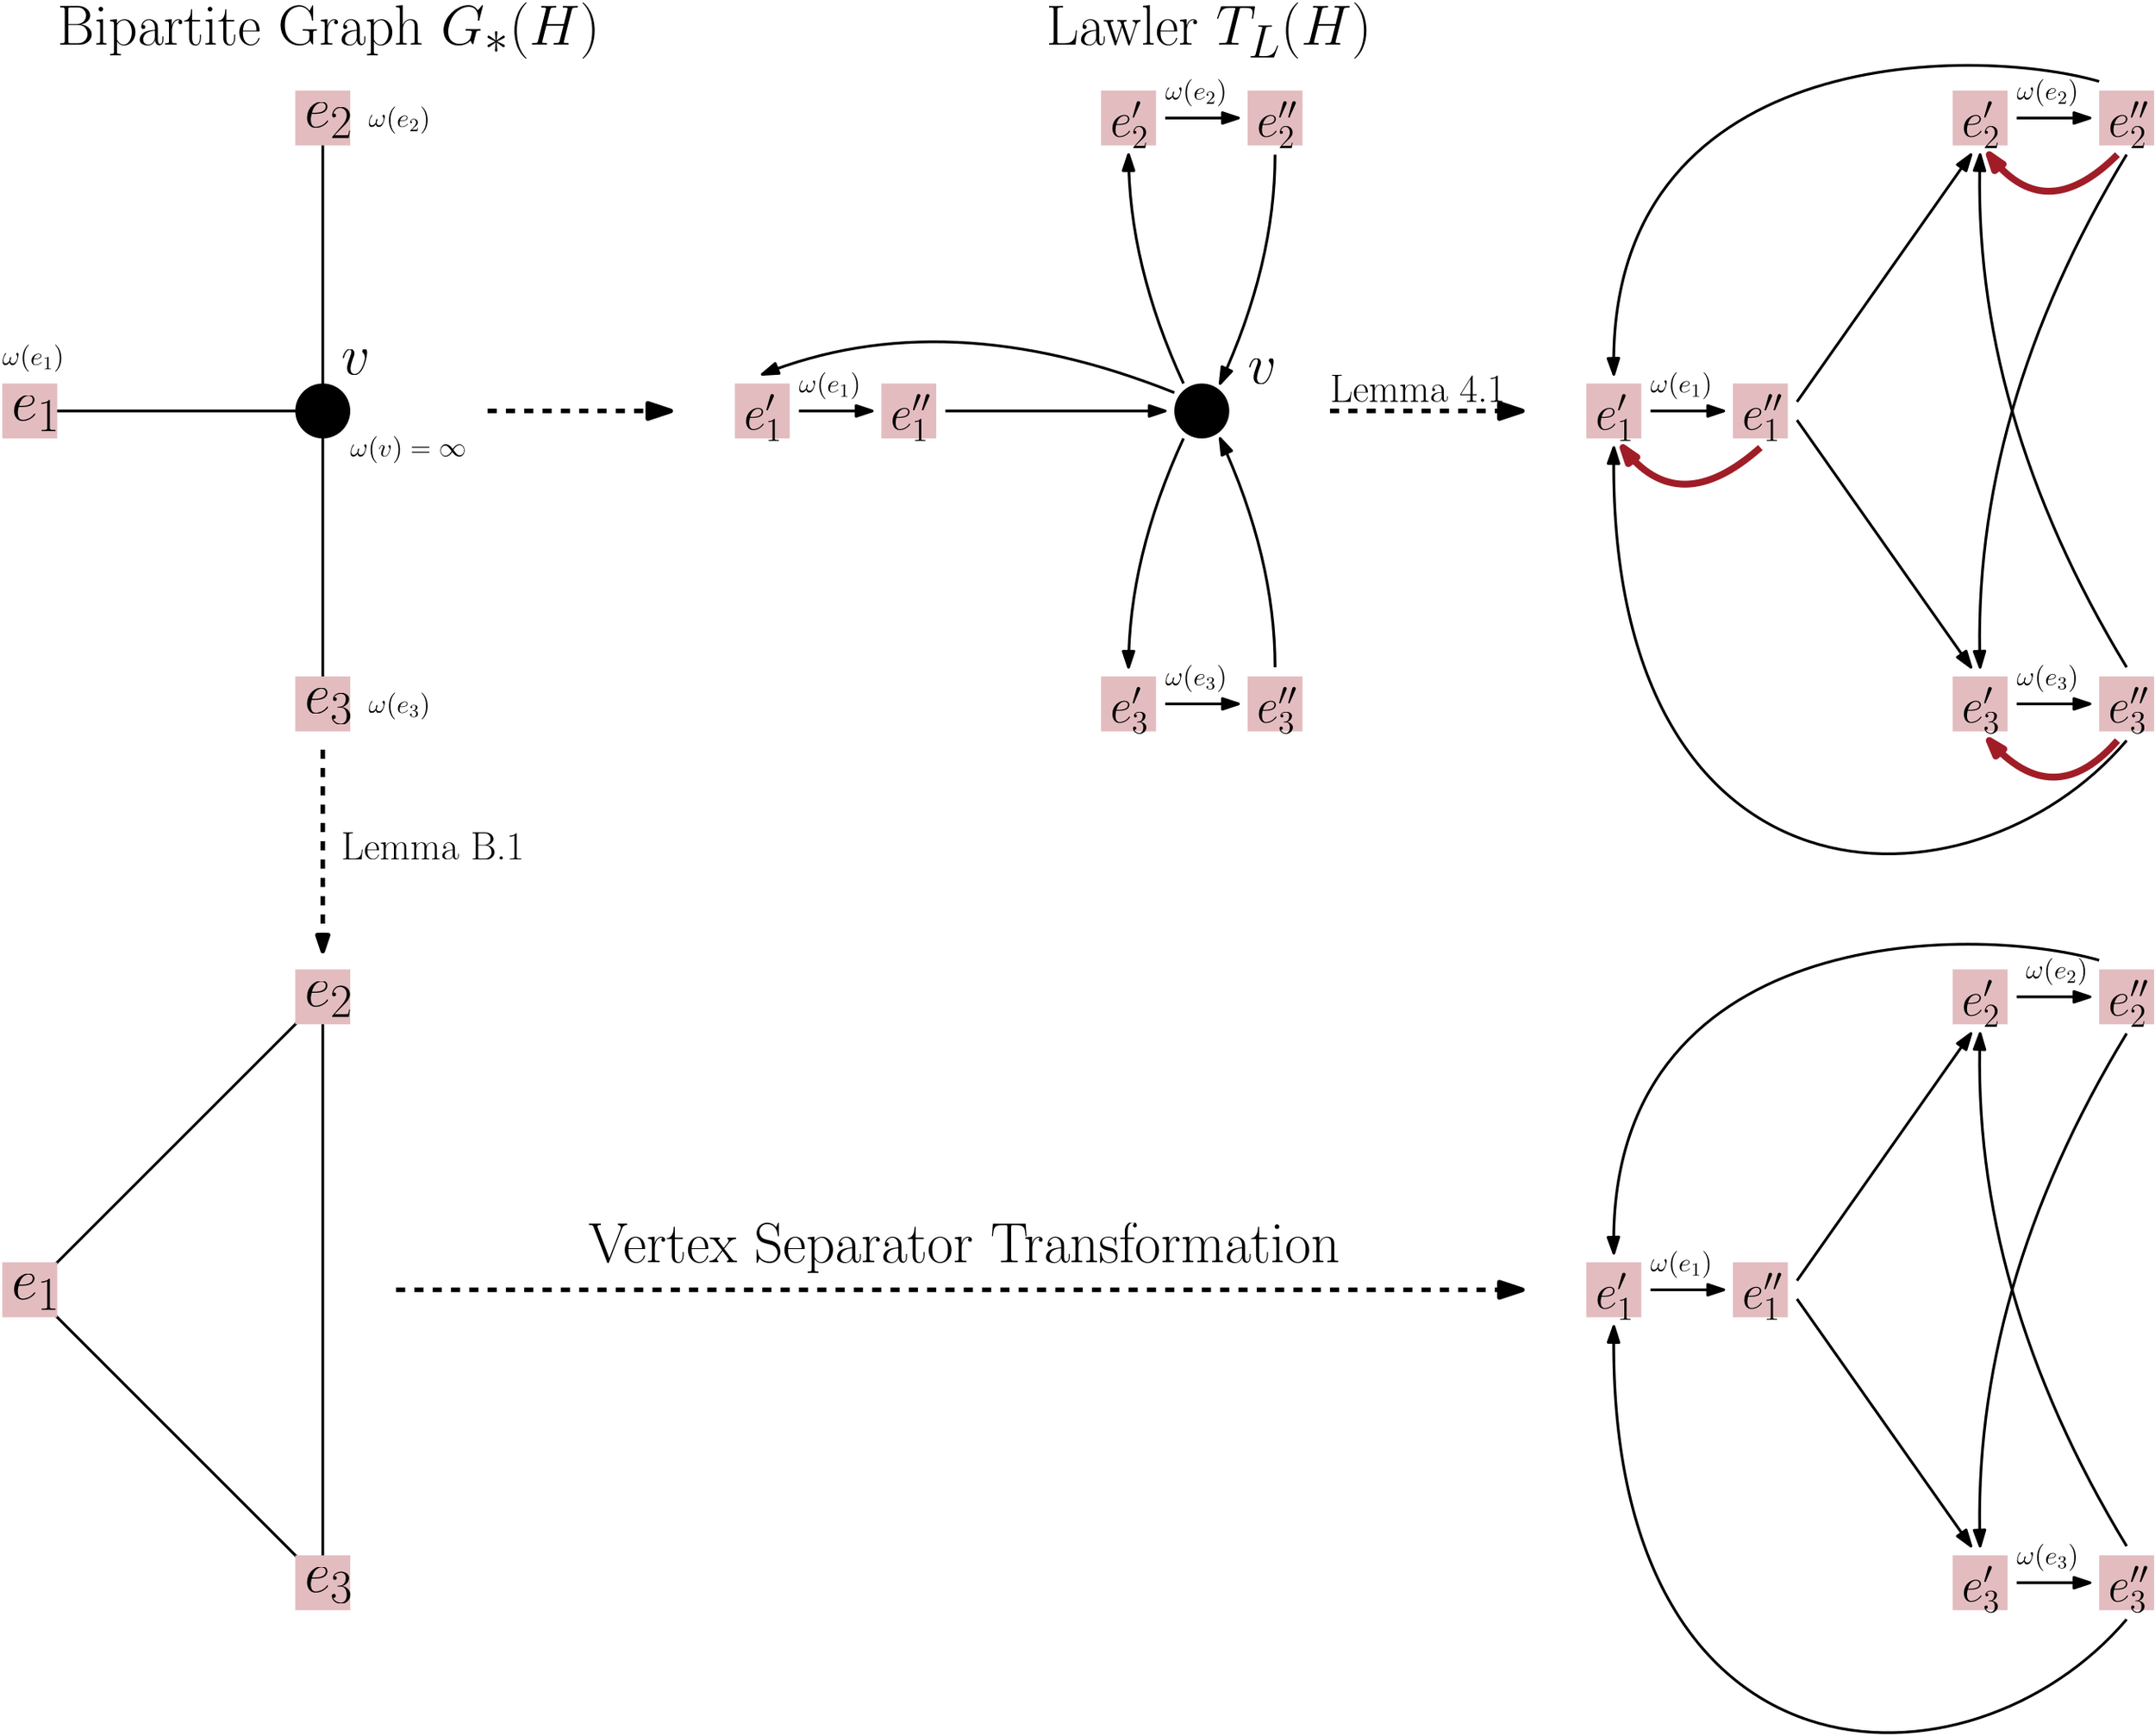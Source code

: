 <?xml version="1.0"?>
<!DOCTYPE ipe SYSTEM "ipe.dtd">
<ipe version="70107" creator="Ipe 7.1.10">
<info created="D:20171219152510" modified="D:20171219153855"/>
<ipestyle name="basic">
<symbol name="arrow/arc(spx)">
<path stroke="sym-stroke" fill="sym-stroke" pen="sym-pen">
0 0 m
-1 0.333 l
-1 -0.333 l
h
</path>
</symbol>
<symbol name="arrow/farc(spx)">
<path stroke="sym-stroke" fill="white" pen="sym-pen">
0 0 m
-1 0.333 l
-1 -0.333 l
h
</path>
</symbol>
<symbol name="arrow/ptarc(spx)">
<path stroke="sym-stroke" fill="sym-stroke" pen="sym-pen">
0 0 m
-1 0.333 l
-0.8 0 l
-1 -0.333 l
h
</path>
</symbol>
<symbol name="arrow/fptarc(spx)">
<path stroke="sym-stroke" fill="white" pen="sym-pen">
0 0 m
-1 0.333 l
-0.8 0 l
-1 -0.333 l
h
</path>
</symbol>
<symbol name="mark/circle(sx)" transformations="translations">
<path fill="sym-stroke">
0.6 0 0 0.6 0 0 e
0.4 0 0 0.4 0 0 e
</path>
</symbol>
<symbol name="mark/disk(sx)" transformations="translations">
<path fill="sym-stroke">
0.6 0 0 0.6 0 0 e
</path>
</symbol>
<symbol name="mark/fdisk(sfx)" transformations="translations">
<group>
<path fill="sym-fill">
0.5 0 0 0.5 0 0 e
</path>
<path fill="sym-stroke" fillrule="eofill">
0.6 0 0 0.6 0 0 e
0.4 0 0 0.4 0 0 e
</path>
</group>
</symbol>
<symbol name="mark/box(sx)" transformations="translations">
<path fill="sym-stroke" fillrule="eofill">
-0.6 -0.6 m
0.6 -0.6 l
0.6 0.6 l
-0.6 0.6 l
h
-0.4 -0.4 m
0.4 -0.4 l
0.4 0.4 l
-0.4 0.4 l
h
</path>
</symbol>
<symbol name="mark/square(sx)" transformations="translations">
<path fill="sym-stroke">
-0.6 -0.6 m
0.6 -0.6 l
0.6 0.6 l
-0.6 0.6 l
h
</path>
</symbol>
<symbol name="mark/fsquare(sfx)" transformations="translations">
<group>
<path fill="sym-fill">
-0.5 -0.5 m
0.5 -0.5 l
0.5 0.5 l
-0.5 0.5 l
h
</path>
<path fill="sym-stroke" fillrule="eofill">
-0.6 -0.6 m
0.6 -0.6 l
0.6 0.6 l
-0.6 0.6 l
h
-0.4 -0.4 m
0.4 -0.4 l
0.4 0.4 l
-0.4 0.4 l
h
</path>
</group>
</symbol>
<symbol name="mark/cross(sx)" transformations="translations">
<group>
<path fill="sym-stroke">
-0.43 -0.57 m
0.57 0.43 l
0.43 0.57 l
-0.57 -0.43 l
h
</path>
<path fill="sym-stroke">
-0.43 0.57 m
0.57 -0.43 l
0.43 -0.57 l
-0.57 0.43 l
h
</path>
</group>
</symbol>
<symbol name="arrow/fnormal(spx)">
<path stroke="sym-stroke" fill="white" pen="sym-pen">
0 0 m
-1 0.333 l
-1 -0.333 l
h
</path>
</symbol>
<symbol name="arrow/pointed(spx)">
<path stroke="sym-stroke" fill="sym-stroke" pen="sym-pen">
0 0 m
-1 0.333 l
-0.8 0 l
-1 -0.333 l
h
</path>
</symbol>
<symbol name="arrow/fpointed(spx)">
<path stroke="sym-stroke" fill="white" pen="sym-pen">
0 0 m
-1 0.333 l
-0.8 0 l
-1 -0.333 l
h
</path>
</symbol>
<symbol name="arrow/linear(spx)">
<path stroke="sym-stroke" pen="sym-pen">
-1 0.333 m
0 0 l
-1 -0.333 l
</path>
</symbol>
<symbol name="arrow/fdouble(spx)">
<path stroke="sym-stroke" fill="white" pen="sym-pen">
0 0 m
-1 0.333 l
-1 -0.333 l
h
-1 0 m
-2 0.333 l
-2 -0.333 l
h
</path>
</symbol>
<symbol name="arrow/double(spx)">
<path stroke="sym-stroke" fill="sym-stroke" pen="sym-pen">
0 0 m
-1 0.333 l
-1 -0.333 l
h
-1 0 m
-2 0.333 l
-2 -0.333 l
h
</path>
</symbol>
<pen name="heavier" value="0.8"/>
<pen name="fat" value="1.2"/>
<pen name="ultrafat" value="2"/>
<symbolsize name="large" value="5"/>
<symbolsize name="small" value="2"/>
<symbolsize name="tiny" value="1.1"/>
<arrowsize name="large" value="10"/>
<arrowsize name="small" value="5"/>
<arrowsize name="tiny" value="3"/>
<color name="red" value="1 0 0"/>
<color name="green" value="0 1 0"/>
<color name="blue" value="0 0 1"/>
<color name="yellow" value="1 1 0"/>
<color name="orange" value="1 0.647 0"/>
<color name="gold" value="1 0.843 0"/>
<color name="purple" value="0.627 0.125 0.941"/>
<color name="gray" value="0.745"/>
<color name="brown" value="0.647 0.165 0.165"/>
<color name="navy" value="0 0 0.502"/>
<color name="pink" value="1 0.753 0.796"/>
<color name="seagreen" value="0.18 0.545 0.341"/>
<color name="turquoise" value="0.251 0.878 0.816"/>
<color name="violet" value="0.933 0.51 0.933"/>
<color name="darkblue" value="0 0 0.545"/>
<color name="darkcyan" value="0 0.545 0.545"/>
<color name="darkgray" value="0.663"/>
<color name="darkgreen" value="0 0.392 0"/>
<color name="darkmagenta" value="0.545 0 0.545"/>
<color name="darkorange" value="1 0.549 0"/>
<color name="darkred" value="0.545 0 0"/>
<color name="lightblue" value="0.678 0.847 0.902"/>
<color name="lightcyan" value="0.878 1 1"/>
<color name="lightgray" value="0.827"/>
<color name="lightgreen" value="0.565 0.933 0.565"/>
<color name="lightyellow" value="1 1 0.878"/>
<dashstyle name="dashed" value="[4] 0"/>
<dashstyle name="dotted" value="[1 3] 0"/>
<dashstyle name="dash dotted" value="[4 2 1 2] 0"/>
<dashstyle name="dash dot dotted" value="[4 2 1 2 1 2] 0"/>
<textsize name="large" value="\large"/>
<textsize name="Large" value="\Large"/>
<textsize name="LARGE" value="\LARGE"/>
<textsize name="huge" value="\huge"/>
<textsize name="Huge" value="\Huge"/>
<textsize name="small" value="\small"/>
<textsize name="footnote" value="\footnotesize"/>
<textsize name="tiny" value="\tiny"/>
<textstyle name="center" begin="\begin{center}" end="\end{center}"/>
<textstyle name="itemize" begin="\begin{itemize}" end="\end{itemize}"/>
<textstyle name="item" begin="\begin{itemize}\item{}" end="\end{itemize}"/>
<gridsize name="4 pts" value="4"/>
<gridsize name="8 pts (~3 mm)" value="8"/>
<gridsize name="16 pts (~6 mm)" value="16"/>
<gridsize name="32 pts (~12 mm)" value="32"/>
<gridsize name="10 pts (~3.5 mm)" value="10"/>
<gridsize name="20 pts (~7 mm)" value="20"/>
<gridsize name="14 pts (~5 mm)" value="14"/>
<gridsize name="28 pts (~10 mm)" value="28"/>
<gridsize name="56 pts (~20 mm)" value="56"/>
<anglesize name="90 deg" value="90"/>
<anglesize name="60 deg" value="60"/>
<anglesize name="45 deg" value="45"/>
<anglesize name="30 deg" value="30"/>
<anglesize name="22.5 deg" value="22.5"/>
<opacity name="10%" value="0.1"/>
<opacity name="30%" value="0.3"/>
<opacity name="50%" value="0.5"/>
<opacity name="75%" value="0.75"/>
<tiling name="falling" angle="-60" step="4" width="1"/>
<tiling name="rising" angle="30" step="4" width="1"/>
</ipestyle>
<ipestyle name="transparency">
<opacity name="10%" value="0.1"/>
<opacity name="50%" value="0.5"/>
<opacity name="75%" value="0.75"/>
<opacity name="25%" value="0.25"/>
</ipestyle>
<ipestyle name="bigpaper">
<layout paper="10000 6000" origin="0 0" frame="10000 6000"/>
<titlestyle pos="10 10" size="LARGE" color="title"  valign="baseline"/>
</ipestyle>
<ipestyle name="kitcolors">
<color name="KITwhite" value="1"/>
<color name="KITblack" value="0"/>
<color name="KITblack70" value="0.3"/>
<color name="KITblack50" value="0.5"/>
<color name="KITblack30" value="0.7"/>
<color name="KITblack15" value="0.85"/>
<color name="KITgreen" value="0 0.588 0.509"/>
<color name="KITgreen70" value="0.3 0.711 0.656"/>
<color name="KITgreen50" value="0.5 0.794 0.754"/>
<color name="KITgreen30" value="0.7 0.876 0.852"/>
<color name="KITgreen15" value="0.85 0.938 0.926"/>
<color name="KITblue" value="0.274 0.392 0.666"/>
<color name="KITblue70" value="0.492 0.574 0.766"/>
<color name="KITblue50" value="0.637 0.696 0.833"/>
<color name="KITblue30" value="0.782 0.817 0.9"/>
<color name="KITblue15" value="0.891 0.908 0.95"/>
<color name="KITred" value="0.627 0.117 0.156"/>
<color name="KITred70" value="0.739 0.382 0.409"/>
<color name="KITred50" value="0.813 0.558 0.578"/>
<color name="KITred30" value="0.888 0.735 0.747"/>
<color name="KITred15" value="0.944 0.867 0.873"/>
<color name="KITpalegreen" value="0.509 0.745 0.235"/>
<color name="KITpalegreen70" value="0.656 0.821 0.464"/>
<color name="KITpalegreen50" value="0.754 0.872 0.617"/>
<color name="KITpalegreen30" value="0.852 0.923 0.77"/>
<color name="KITpalegreen15" value="0.926 0.961 0.885"/>
<color name="KITyellow" value="0.98 0.901 0.078"/>
<color name="KITyellow70" value="0.986 0.931 0.354"/>
<color name="KITyellow50" value="0.99 0.95 0.539"/>
<color name="KITyellow30" value="0.994 0.97 0.723"/>
<color name="KITyellow15" value="0.997 0.985 0.861"/>
<color name="KITorange" value="0.862 0.627 0.117"/>
<color name="KITorange70" value="0.903 0.739 0.382"/>
<color name="KITorange50" value="0.931 0.813 0.558"/>
<color name="KITorange30" value="0.958 0.888 0.735"/>
<color name="KITorange15" value="0.979 0.944 0.867"/>
<color name="KITbrown" value="0.627 0.509 0.196"/>
<color name="KITbrown70" value="0.739 0.656 0.437"/>
<color name="KITbrown50" value="0.813 0.754 0.598"/>
<color name="KITbrown30" value="0.888 0.852 0.758"/>
<color name="KITbrown15" value="0.944 0.926 0.879"/>
<color name="KITlilac" value="0.627 0 0.47"/>
<color name="KITlilac70" value="0.739 0.3 0.629"/>
<color name="KITlilac50" value="0.813 0.5 0.735"/>
<color name="KITlilac30" value="0.888 0.7 0.841"/>
<color name="KITlilac15" value="0.944 0.85 0.92"/>
<color name="KITcyanblue" value="0.313 0.666 0.901"/>
<color name="KITcyanblue70" value="0.519 0.766 0.931"/>
<color name="KITcyanblue50" value="0.656 0.833 0.95"/>
<color name="KITcyanblue30" value="0.794 0.9 0.97"/>
<color name="KITcyanblue15" value="0.897 0.95 0.985"/>
<color name="KITseablue" value="0.196 0.313 0.549"/>
<color name="KITseablue70" value="0.437 0.519 0.684"/>
<color name="KITseablue50" value="0.598 0.656 0.774"/>
<color name="KITseablue30" value="0.758 0.794 0.864"/>
<color name="KITseablue15" value="0.879 0.897 0.932"/>
</ipestyle>
<page>
<layer name="alpha"/>
<view layers="alpha" active="alpha"/>
<use layer="alpha" name="mark/disk(sx)" pos="576 960" size="20" stroke="KITblack"/>
<path stroke="KITblack" pen="fat">
448 960 m
576 960 l
</path>
<path stroke="KITblack" pen="fat">
576 960 m
576 1088 l
</path>
<path stroke="KITblack" pen="fat">
576 832 m
576 960 l
</path>
<use name="mark/square(sx)" pos="448 960" size="20" stroke="KITred30"/>
<use matrix="1 0 0 1 128 128" name="mark/square(sx)" pos="448 960" size="20" stroke="KITred30"/>
<use matrix="1 0 0 1 128 -128" name="mark/square(sx)" pos="448 960" size="20" stroke="KITred30"/>
<use matrix="1 0 0 1 384 0" name="mark/disk(sx)" pos="576 960" size="20" stroke="KITblack"/>
<use matrix="1 0 0 1 320 0" name="mark/square(sx)" pos="448 960" size="20" stroke="KITred30"/>
<use matrix="1 0 0 1 384 0" name="mark/square(sx)" pos="448 960" size="20" stroke="KITred30"/>
<use matrix="1 0 0 1 480 128" name="mark/square(sx)" pos="448 960" size="20" stroke="KITred30"/>
<use matrix="1 0 0 1 544 128" name="mark/square(sx)" pos="448 960" size="20" stroke="KITred30"/>
<use matrix="1 0 0 1 480 -128" name="mark/square(sx)" pos="448 960" size="20" stroke="KITred30"/>
<use matrix="1 0 0 1 544 -128" name="mark/square(sx)" pos="448 960" size="20" stroke="KITred30"/>
<path matrix="1 0 0 1 -64 0" stroke="KITblack" pen="fat" arrow="normal/normal">
1016 972 m
992 1024
992 1072 c
</path>
<path matrix="1 0 0 1 -64 0" stroke="KITblack" pen="fat" arrow="normal/normal">
1056 1072 m
1056 1024
1032 972 c
</path>
<path matrix="1 0 0 1 -64 0" stroke="KITblack" pen="fat" arrow="normal/normal">
1012 968 m
912 1008
832 976 c
</path>
<path matrix="1 0 0 1 -64 0" stroke="KITblack" pen="fat" arrow="normal/normal">
912 960 m
1008 960 l
</path>
<path matrix="1 0 0 1 -64 0" stroke="KITblack" pen="fat" arrow="normal/normal">
1016 948 m
992 896
992 848 c
</path>
<path matrix="1 0 0 1 -64 0" stroke="KITblack" pen="fat" arrow="normal/normal">
1056 848 m
1056 896
1032 948 c
</path>
<path matrix="1 0 0 1 -64 0" stroke="KITblack" pen="fat" arrow="normal/normal">
1008 832 m
1040 832 l
</path>
<path matrix="1 0 0 1 -64 0" stroke="KITblack" pen="fat" arrow="normal/normal">
1008 1088 m
1040 1088 l
</path>
<path matrix="1 0 0 1 -64 0" stroke="KITblack" pen="fat" arrow="normal/normal">
848 960 m
880 960 l
</path>
<use matrix="1 0 0 1 692 0" name="mark/square(sx)" pos="448 960" size="20" stroke="KITred30"/>
<use matrix="1 0 0 1 756 0" name="mark/square(sx)" pos="448 960" size="20" stroke="KITred30"/>
<use matrix="1 0 0 1 852 128" name="mark/square(sx)" pos="448 960" size="20" stroke="KITred30"/>
<use matrix="1 0 0 1 916 128" name="mark/square(sx)" pos="448 960" size="20" stroke="KITred30"/>
<use matrix="1 0 0 1 852 -128" name="mark/square(sx)" pos="448 960" size="20" stroke="KITred30"/>
<use matrix="1 0 0 1 916 -128" name="mark/square(sx)" pos="448 960" size="20" stroke="KITred30"/>
<path matrix="1 0 0 1 308 0" stroke="KITblack" pen="fat" arrow="normal/normal">
1008 832 m
1040 832 l
</path>
<path matrix="1 0 0 1 308 0" stroke="KITblack" pen="fat" arrow="normal/normal">
1008 1088 m
1040 1088 l
</path>
<path matrix="1 0 0 1 308 0" stroke="KITblack" pen="fat" arrow="normal/normal">
848 960 m
880 960 l
</path>
<path matrix="1 0 0 1 -208 0" stroke="KITblack" pen="fat" arrow="normal/normal">
1428 956 m
1504 848 l
</path>
<path matrix="1 0 0 1 -208 0" stroke="KITblack" pen="fat" arrow="normal/normal">
1428 964 m
1504 1072 l
</path>
<path matrix="1 0 0 1 -208 0" stroke="KITred" pen="3" arrow="normal/normal">
1568 816 m
1540 784
1512 816 c
</path>
<path matrix="1 0 0 1 -208 0" stroke="KITred" pen="3" arrow="normal/normal">
1412 944 m
1376 912
1352 944 c
</path>
<path matrix="1 0 0 1 -208 0" stroke="KITred" pen="3" arrow="normal/normal">
1568 1072 m
1536 1040
1512 1072 c
</path>
<path matrix="1 0 0 1 -208 0" stroke="KITblack" pen="fat" arrow="normal/normal">
1572 848 m
1504 960
1508 1072 c
</path>
<path matrix="1 0 0 1 -208 0" stroke="KITblack" pen="fat" arrow="normal/normal">
1572 1072 m
1504 960
1508 848 c
</path>
<path matrix="1 0 0 1 -208 0" stroke="KITblack" pen="fat" arrow="normal/normal">
1560 1104 m
1504 1120
1344 1120
1348 976 c
</path>
<path matrix="1 0 0 1 -208 0" stroke="KITblack" pen="fat" arrow="normal/normal">
1572 816 m
1504 736
1344 736
1348 944 c
</path>
<use matrix="1 0 0 1 692 -384" name="mark/square(sx)" pos="448 960" size="20" stroke="KITred30"/>
<use matrix="1 0 0 1 756 -384" name="mark/square(sx)" pos="448 960" size="20" stroke="KITred30"/>
<use matrix="1 0 0 1 852 -256" name="mark/square(sx)" pos="448 960" size="20" stroke="KITred30"/>
<use matrix="1 0 0 1 916 -256" name="mark/square(sx)" pos="448 960" size="20" stroke="KITred30"/>
<use matrix="1 0 0 1 852 -512" name="mark/square(sx)" pos="448 960" size="20" stroke="KITred30"/>
<use matrix="1 0 0 1 916 -512" name="mark/square(sx)" pos="448 960" size="20" stroke="KITred30"/>
<path matrix="1 0 0 1 308 -384" stroke="KITblack" pen="fat" arrow="normal/normal">
1008 832 m
1040 832 l
</path>
<path matrix="1 0 0 1 308 -384" stroke="KITblack" pen="fat" arrow="normal/normal">
1008 1088 m
1040 1088 l
</path>
<path matrix="1 0 0 1 308 -384" stroke="KITblack" pen="fat" arrow="normal/normal">
848 960 m
880 960 l
</path>
<path matrix="1 0 0 1 -208 -384" stroke="KITblack" pen="fat" arrow="normal/normal">
1428 956 m
1504 848 l
</path>
<path matrix="1 0 0 1 -208 -384" stroke="KITblack" pen="fat" arrow="normal/normal">
1428 964 m
1504 1072 l
</path>
<path matrix="1 0 0 1 -208 -384" stroke="KITblack" pen="fat" arrow="normal/normal">
1572 848 m
1504 960
1508 1072 c
</path>
<path matrix="1 0 0 1 -208 -384" stroke="KITblack" pen="fat" arrow="normal/normal">
1572 1072 m
1504 960
1508 848 c
</path>
<path matrix="1 0 0 1 -208 -384" stroke="KITblack" pen="fat" arrow="normal/normal">
1560 1104 m
1504 1120
1344 1120
1348 976 c
</path>
<path matrix="1 0 0 1 -208 -384" stroke="KITblack" pen="fat" arrow="normal/normal">
1572 816 m
1504 736
1344 736
1348 944 c
</path>
<path stroke="KITblack" pen="fat">
576 448 m
576 704 l
576 704 l
</path>
<path stroke="KITblack" pen="fat">
576 448 m
448 576 l
</path>
<path stroke="KITblack" pen="fat">
448 576 m
576 704 l
</path>
<use matrix="1 0 0 1 0 -384" name="mark/square(sx)" pos="448 960" size="20" stroke="KITred30"/>
<use matrix="1 0 0 1 128 -256" name="mark/square(sx)" pos="448 960" size="20" stroke="KITred30"/>
<use matrix="1 0 0 1 128 -512" name="mark/square(sx)" pos="448 960" size="20" stroke="KITred30"/>
<text matrix="1 0 0 1 -8 -4" transformations="translations" pos="448 960" stroke="KITblack" type="label" width="21.223" height="10.674" depth="4.78" valign="baseline" size="Huge">$e_1$</text>
<text matrix="1 0 0 1 -8 -388" transformations="translations" pos="448 960" stroke="KITblack" type="label" width="21.223" height="10.674" depth="4.78" valign="baseline" size="Huge">$e_1$</text>
<text matrix="1 0 0 1 120 -260" transformations="translations" pos="448 960" stroke="KITblack" type="label" width="21.223" height="10.674" depth="4.78" valign="baseline" size="Huge">$e_2$</text>
<text matrix="1 0 0 1 120 124" transformations="translations" pos="448 960" stroke="KITblack" type="label" width="21.223" height="10.674" depth="4.78" valign="baseline" size="Huge">$e_2$</text>
<text matrix="1 0 0 1 120 -132" transformations="translations" pos="448 960" stroke="KITblack" type="label" width="21.223" height="10.674" depth="4.78" valign="baseline" size="Huge">$e_3$</text>
<text matrix="1 0 0 1 120 -516" transformations="translations" pos="448 960" stroke="KITblack" type="label" width="21.223" height="10.674" depth="4.78" valign="baseline" size="Huge">$e_3$</text>
<text matrix="1 0 0 1 312 -8" transformations="translations" pos="448 960" stroke="KITblack" type="label" width="16.899" height="15.467" depth="5.11" valign="baseline" size="huge">$e_1&apos;$</text>
<text matrix="1 0 0 1 472 120" transformations="translations" pos="448 960" stroke="KITblack" type="label" width="16.899" height="15.467" depth="5.11" valign="baseline" size="huge">$e_2&apos;$</text>
<text matrix="1 0 0 1 472 -136" transformations="translations" pos="448 960" stroke="KITblack" type="label" width="16.899" height="15.467" depth="5.11" valign="baseline" size="huge">$e_3&apos;$</text>
<text matrix="1 0 0 1 536 -136" transformations="translations" pos="448 960" stroke="KITblack" type="label" width="17.765" height="15.467" depth="5.11" valign="baseline" size="huge">$e_3&apos;&apos;$</text>
<text matrix="1 0 0 1 536 120" transformations="translations" pos="448 960" stroke="KITblack" type="label" width="17.765" height="15.467" depth="5.11" valign="baseline" size="huge">$e_2&apos;&apos;$</text>
<text matrix="1 0 0 1 376 -8" transformations="translations" pos="448 960" stroke="KITblack" type="label" width="17.765" height="15.467" depth="5.11" valign="baseline" size="huge">$e_1&apos;&apos;$</text>
<text matrix="1 0 0 1 684 -8" transformations="translations" pos="448 960" stroke="KITblack" type="label" width="16.899" height="15.467" depth="5.11" valign="baseline" size="huge">$e_1&apos;$</text>
<text matrix="1 0 0 1 748 -8" transformations="translations" pos="448 960" stroke="KITblack" type="label" width="17.765" height="15.467" depth="5.11" valign="baseline" size="huge">$e_1&apos;&apos;$</text>
<text matrix="1 0 0 1 844 120" transformations="translations" pos="448 960" stroke="KITblack" type="label" width="16.899" height="15.467" depth="5.11" valign="baseline" size="huge">$e_2&apos;$</text>
<text matrix="1 0 0 1 908 120" transformations="translations" pos="448 960" stroke="KITblack" type="label" width="17.765" height="15.467" depth="5.11" valign="baseline" size="huge">$e_2&apos;&apos;$</text>
<text matrix="1 0 0 1 844 -136" transformations="translations" pos="448 960" stroke="KITblack" type="label" width="16.899" height="15.467" depth="5.11" valign="baseline" size="huge">$e_3&apos;$</text>
<text matrix="1 0 0 1 908 -136" transformations="translations" pos="448 960" stroke="KITblack" type="label" width="17.765" height="15.467" depth="5.11" valign="baseline" size="huge">$e_3&apos;&apos;$</text>
<text matrix="1 0 0 1 684 -392" transformations="translations" pos="448 960" stroke="KITblack" type="label" width="16.899" height="15.467" depth="5.11" valign="baseline" size="huge">$e_1&apos;$</text>
<text matrix="1 0 0 1 748 -392" transformations="translations" pos="448 960" stroke="KITblack" type="label" width="17.765" height="15.467" depth="5.11" valign="baseline" size="huge">$e_1&apos;&apos;$</text>
<text matrix="1 0 0 1 844 -264" transformations="translations" pos="448 960" stroke="KITblack" type="label" width="16.899" height="15.467" depth="5.11" valign="baseline" size="huge">$e_2&apos;$</text>
<text matrix="1 0 0 1 908 -264" transformations="translations" pos="448 960" stroke="KITblack" type="label" width="17.765" height="15.467" depth="5.11" valign="baseline" size="huge">$e_2&apos;&apos;$</text>
<text matrix="1 0 0 1 844 -520" transformations="translations" pos="448 960" stroke="KITblack" type="label" width="16.899" height="15.467" depth="5.11" valign="baseline" size="huge">$e_3&apos;$</text>
<text matrix="1 0 0 1 908 -520" transformations="translations" pos="448 960" stroke="KITblack" type="label" width="17.765" height="15.467" depth="5.11" valign="baseline" size="huge">$e_3&apos;&apos;$</text>
<text matrix="1 0 0 1 136 16" transformations="translations" pos="448 960" stroke="KITblack" type="label" width="12.623" height="10.672" depth="0" valign="baseline" size="36">$v$</text>
<text matrix="1 0 0 1 532 12" transformations="translations" pos="448 960" stroke="KITblack" type="label" width="12.623" height="10.672" depth="0" valign="baseline" size="36">$v$</text>
<text matrix="1 0 0 1 -44 -24" transformations="translations" pos="504 1144" stroke="KITblack" type="label" width="237.024" height="18.564" depth="6.18" valign="baseline" size="Huge">Bipartite Graph $G_{*}(H)$</text>
<text matrix="1 0 0 1 388 -24" transformations="translations" pos="504 1144" stroke="KITblack" type="label" width="142.134" height="18.564" depth="6.18" valign="baseline" size="Huge">Lawler $T_{L}(H)$</text>
<path matrix="1 0 0 1 -80 0" stroke="KITblack" dash="dashed" pen="ultrafat" arrow="normal/large">
728 960 m
808 960 l
</path>
<path matrix="1 0 0 1 -224 0" stroke="KITblack" dash="dashed" pen="ultrafat" arrow="normal/large">
1240 960 m
1324 960 l
</path>
<text matrix="1 0 0 1 -244 -12" transformations="translations" pos="1260 976" stroke="KITblack" type="label" width="76.676" height="11.761" depth="0" valign="baseline" size="LARGE">Lemma 4.1</text>
<path matrix="1 0 0 1 -176 0" stroke="KITblack" dash="dashed" pen="ultrafat" arrow="normal/large">
784 576 m
1276 576 l
</path>
<text matrix="1 0 0 1 188 -556" transformations="translations" pos="504 1144" stroke="KITblack" type="label" width="328.564" height="17.215" depth="4.82" valign="baseline" size="Huge">Vertex Separator Transformation</text>
<text matrix="1 0 0 1 -64 72" transformations="translations" pos="848 896" stroke="KITblack" type="label" width="26.981" height="8.965" depth="2.99" valign="baseline" size="large">$\omega(e_1)$</text>
<text matrix="1 0 0 1 96 200" transformations="translations" pos="848 896" stroke="KITblack" type="label" width="26.981" height="8.965" depth="2.99" valign="baseline" size="large">$\omega(e_2)$</text>
<text matrix="1 0 0 1 96 -56" transformations="translations" pos="848 896" stroke="KITblack" type="label" width="26.981" height="8.965" depth="2.99" valign="baseline" size="large">$\omega(e_3)$</text>
<text matrix="1 0 0 1 468 -56" transformations="translations" pos="848 896" stroke="KITblack" type="label" width="26.981" height="8.965" depth="2.99" valign="baseline" size="large">$\omega(e_3)$</text>
<text matrix="1 0 0 1 308 72" transformations="translations" pos="848 896" stroke="KITblack" type="label" width="26.981" height="8.965" depth="2.99" valign="baseline" size="large">$\omega(e_1)$</text>
<text matrix="1 0 0 1 468 200" transformations="translations" pos="848 896" stroke="KITblack" type="label" width="26.981" height="8.965" depth="2.99" valign="baseline" size="large">$\omega(e_2)$</text>
<text matrix="1 0 0 1 468 -440" transformations="translations" pos="848 896" stroke="KITblack" type="label" width="26.981" height="8.965" depth="2.99" valign="baseline" size="large">$\omega(e_3)$</text>
<text matrix="1 0 0 1 308 -312" transformations="translations" pos="848 896" stroke="KITblack" type="label" width="26.981" height="8.965" depth="2.99" valign="baseline" size="large">$\omega(e_1)$</text>
<text matrix="1 0 0 1 472 -184" transformations="translations" pos="848 896" stroke="KITblack" type="label" width="26.981" height="8.965" depth="2.99" valign="baseline" size="large">$\omega(e_2)$</text>
<text matrix="1 0 0 1 -412 84" transformations="translations" pos="848 896" stroke="KITblack" type="label" width="26.981" height="8.965" depth="2.99" valign="baseline" size="large">$\omega(e_1)$</text>
<text matrix="1 0 0 1 -252 188" transformations="translations" pos="848 896" stroke="KITblack" type="label" width="26.981" height="8.965" depth="2.99" valign="baseline" size="large">$\omega(e_2)$</text>
<text matrix="1 0 0 1 -252 -68" transformations="translations" pos="848 896" stroke="KITblack" type="label" width="26.981" height="8.965" depth="2.99" valign="baseline" size="large">$\omega(e_3)$</text>
<text matrix="1 0 0 1 -260 44" transformations="translations" pos="848 896" stroke="KITblack" type="label" width="50.613" height="8.965" depth="2.99" valign="baseline" size="large">$\omega(v) = \infty$</text>
<path stroke="KITblack" dash="dashed" pen="ultrafat" arrow="normal/normal">
576 812 m
576 724 l
</path>
<text matrix="1 0 0 1 -676 -212" transformations="translations" pos="1260 976" stroke="KITblack" type="label" width="80.045" height="11.761" depth="0" valign="baseline" size="LARGE">Lemma B.1</text>
</page>
</ipe>
